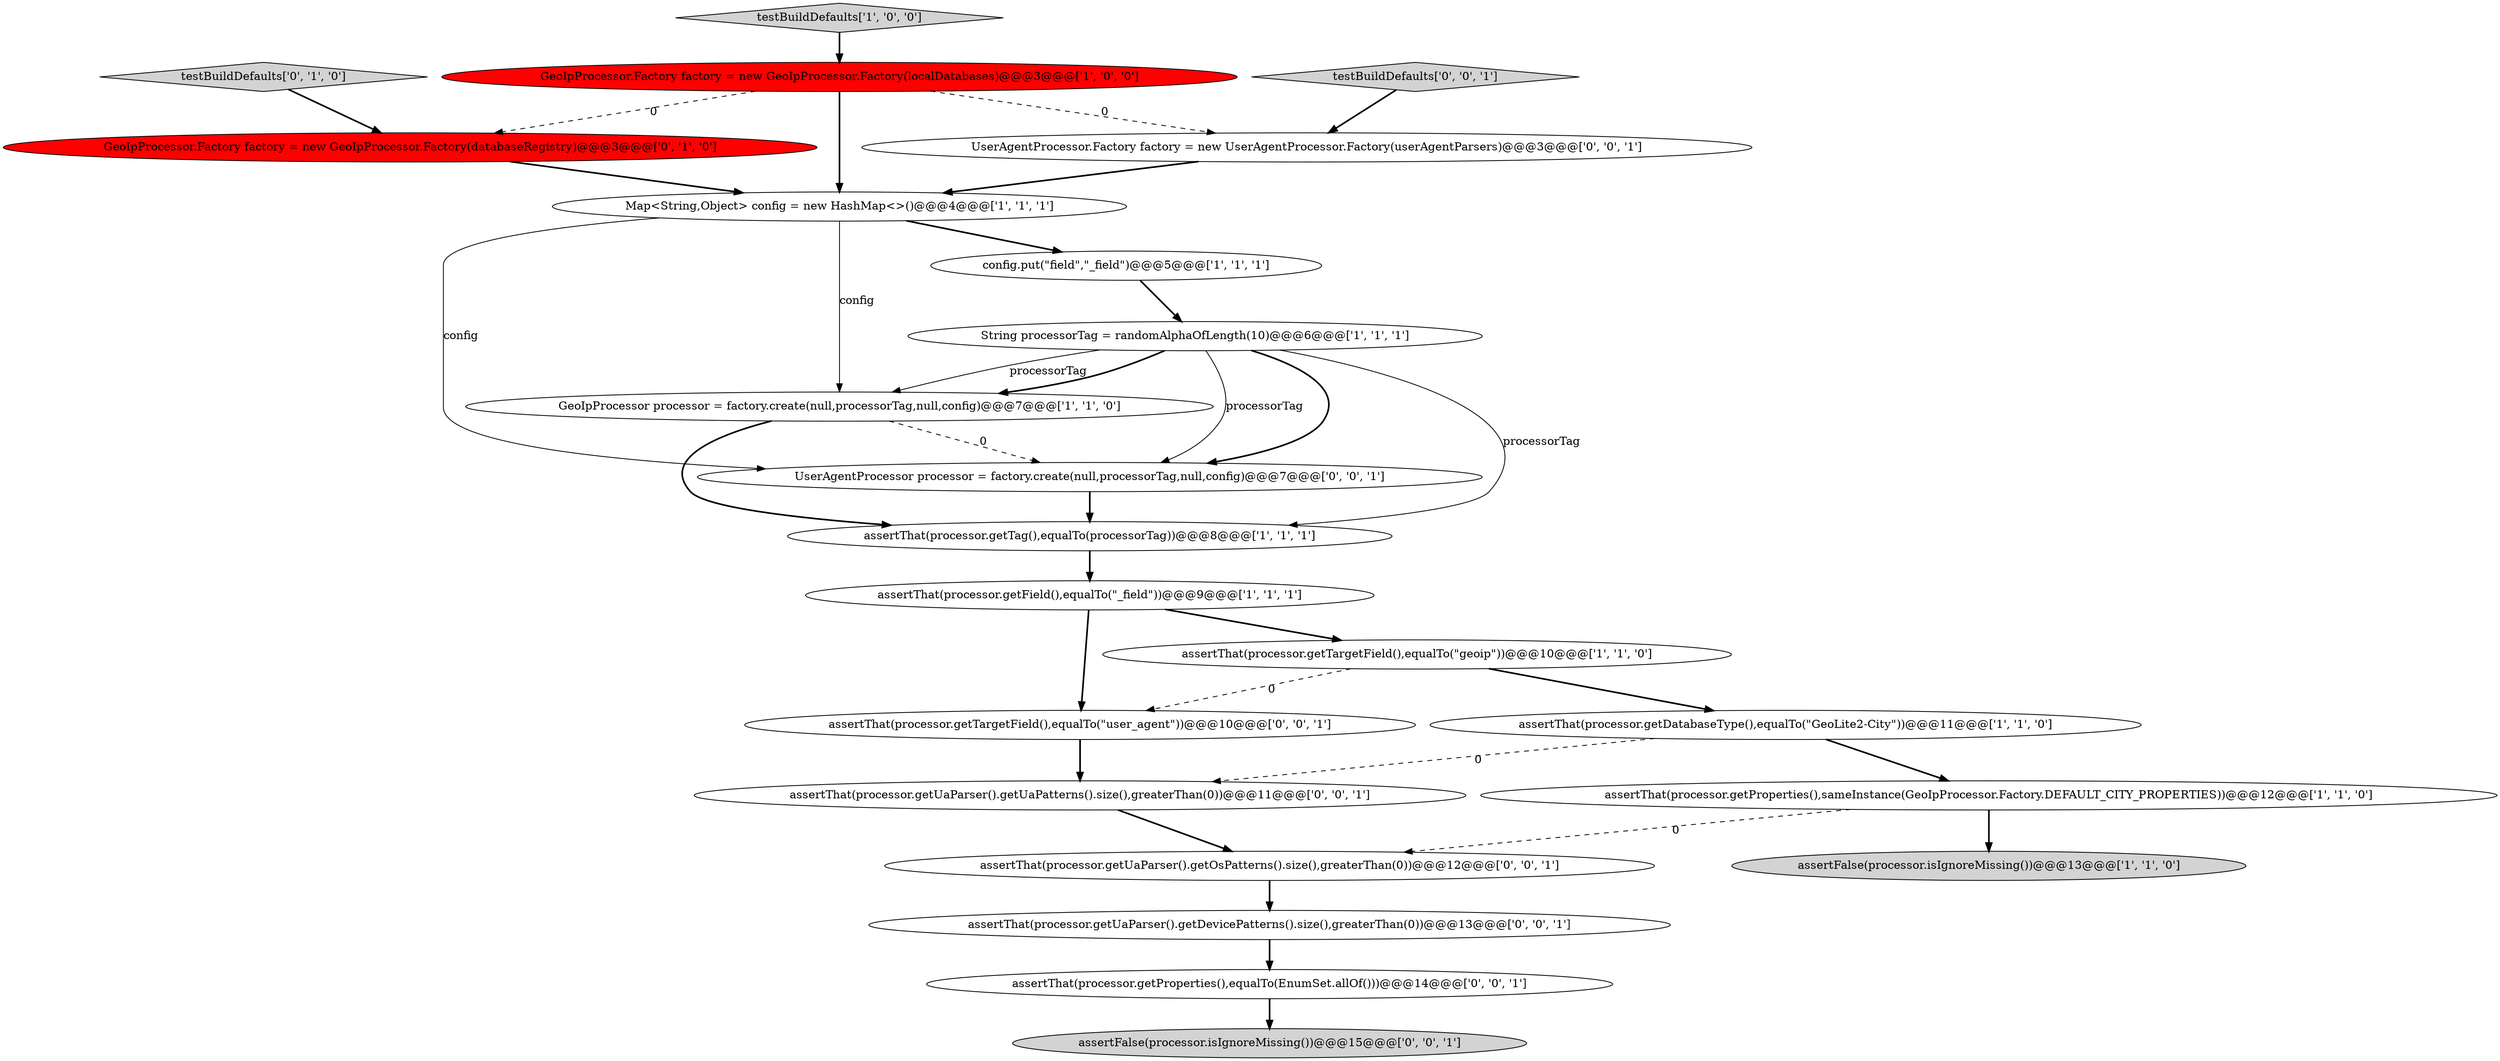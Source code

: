 digraph {
22 [style = filled, label = "UserAgentProcessor processor = factory.create(null,processorTag,null,config)@@@7@@@['0', '0', '1']", fillcolor = white, shape = ellipse image = "AAA0AAABBB3BBB"];
12 [style = filled, label = "GeoIpProcessor.Factory factory = new GeoIpProcessor.Factory(databaseRegistry)@@@3@@@['0', '1', '0']", fillcolor = red, shape = ellipse image = "AAA1AAABBB2BBB"];
17 [style = filled, label = "assertThat(processor.getUaParser().getUaPatterns().size(),greaterThan(0))@@@11@@@['0', '0', '1']", fillcolor = white, shape = ellipse image = "AAA0AAABBB3BBB"];
15 [style = filled, label = "assertThat(processor.getUaParser().getDevicePatterns().size(),greaterThan(0))@@@13@@@['0', '0', '1']", fillcolor = white, shape = ellipse image = "AAA0AAABBB3BBB"];
16 [style = filled, label = "testBuildDefaults['0', '0', '1']", fillcolor = lightgray, shape = diamond image = "AAA0AAABBB3BBB"];
18 [style = filled, label = "assertFalse(processor.isIgnoreMissing())@@@15@@@['0', '0', '1']", fillcolor = lightgray, shape = ellipse image = "AAA0AAABBB3BBB"];
14 [style = filled, label = "assertThat(processor.getProperties(),equalTo(EnumSet.allOf()))@@@14@@@['0', '0', '1']", fillcolor = white, shape = ellipse image = "AAA0AAABBB3BBB"];
19 [style = filled, label = "assertThat(processor.getUaParser().getOsPatterns().size(),greaterThan(0))@@@12@@@['0', '0', '1']", fillcolor = white, shape = ellipse image = "AAA0AAABBB3BBB"];
0 [style = filled, label = "config.put(\"field\",\"_field\")@@@5@@@['1', '1', '1']", fillcolor = white, shape = ellipse image = "AAA0AAABBB1BBB"];
2 [style = filled, label = "assertThat(processor.getProperties(),sameInstance(GeoIpProcessor.Factory.DEFAULT_CITY_PROPERTIES))@@@12@@@['1', '1', '0']", fillcolor = white, shape = ellipse image = "AAA0AAABBB1BBB"];
9 [style = filled, label = "Map<String,Object> config = new HashMap<>()@@@4@@@['1', '1', '1']", fillcolor = white, shape = ellipse image = "AAA0AAABBB1BBB"];
13 [style = filled, label = "testBuildDefaults['0', '1', '0']", fillcolor = lightgray, shape = diamond image = "AAA0AAABBB2BBB"];
1 [style = filled, label = "GeoIpProcessor processor = factory.create(null,processorTag,null,config)@@@7@@@['1', '1', '0']", fillcolor = white, shape = ellipse image = "AAA0AAABBB1BBB"];
4 [style = filled, label = "assertThat(processor.getTag(),equalTo(processorTag))@@@8@@@['1', '1', '1']", fillcolor = white, shape = ellipse image = "AAA0AAABBB1BBB"];
6 [style = filled, label = "String processorTag = randomAlphaOfLength(10)@@@6@@@['1', '1', '1']", fillcolor = white, shape = ellipse image = "AAA0AAABBB1BBB"];
8 [style = filled, label = "assertThat(processor.getDatabaseType(),equalTo(\"GeoLite2-City\"))@@@11@@@['1', '1', '0']", fillcolor = white, shape = ellipse image = "AAA0AAABBB1BBB"];
10 [style = filled, label = "assertThat(processor.getField(),equalTo(\"_field\"))@@@9@@@['1', '1', '1']", fillcolor = white, shape = ellipse image = "AAA0AAABBB1BBB"];
20 [style = filled, label = "assertThat(processor.getTargetField(),equalTo(\"user_agent\"))@@@10@@@['0', '0', '1']", fillcolor = white, shape = ellipse image = "AAA0AAABBB3BBB"];
3 [style = filled, label = "GeoIpProcessor.Factory factory = new GeoIpProcessor.Factory(localDatabases)@@@3@@@['1', '0', '0']", fillcolor = red, shape = ellipse image = "AAA1AAABBB1BBB"];
7 [style = filled, label = "assertFalse(processor.isIgnoreMissing())@@@13@@@['1', '1', '0']", fillcolor = lightgray, shape = ellipse image = "AAA0AAABBB1BBB"];
11 [style = filled, label = "assertThat(processor.getTargetField(),equalTo(\"geoip\"))@@@10@@@['1', '1', '0']", fillcolor = white, shape = ellipse image = "AAA0AAABBB1BBB"];
21 [style = filled, label = "UserAgentProcessor.Factory factory = new UserAgentProcessor.Factory(userAgentParsers)@@@3@@@['0', '0', '1']", fillcolor = white, shape = ellipse image = "AAA0AAABBB3BBB"];
5 [style = filled, label = "testBuildDefaults['1', '0', '0']", fillcolor = lightgray, shape = diamond image = "AAA0AAABBB1BBB"];
5->3 [style = bold, label=""];
4->10 [style = bold, label=""];
1->4 [style = bold, label=""];
10->20 [style = bold, label=""];
20->17 [style = bold, label=""];
2->19 [style = dashed, label="0"];
11->20 [style = dashed, label="0"];
9->0 [style = bold, label=""];
15->14 [style = bold, label=""];
3->21 [style = dashed, label="0"];
0->6 [style = bold, label=""];
6->22 [style = bold, label=""];
9->22 [style = solid, label="config"];
6->22 [style = solid, label="processorTag"];
6->1 [style = solid, label="processorTag"];
12->9 [style = bold, label=""];
6->4 [style = solid, label="processorTag"];
9->1 [style = solid, label="config"];
17->19 [style = bold, label=""];
1->22 [style = dashed, label="0"];
22->4 [style = bold, label=""];
3->9 [style = bold, label=""];
6->1 [style = bold, label=""];
21->9 [style = bold, label=""];
13->12 [style = bold, label=""];
3->12 [style = dashed, label="0"];
8->2 [style = bold, label=""];
16->21 [style = bold, label=""];
8->17 [style = dashed, label="0"];
11->8 [style = bold, label=""];
14->18 [style = bold, label=""];
2->7 [style = bold, label=""];
19->15 [style = bold, label=""];
10->11 [style = bold, label=""];
}
